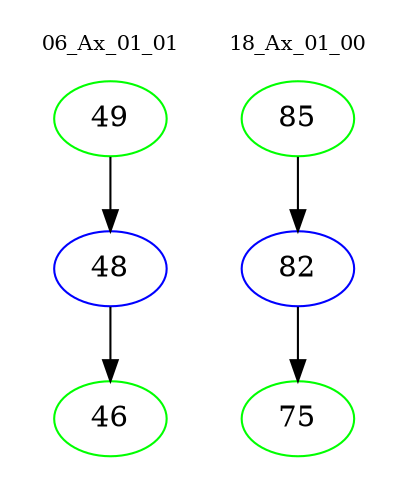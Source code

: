 digraph{
subgraph cluster_0 {
color = white
label = "06_Ax_01_01";
fontsize=10;
T0_49 [label="49", color="green"]
T0_49 -> T0_48 [color="black"]
T0_48 [label="48", color="blue"]
T0_48 -> T0_46 [color="black"]
T0_46 [label="46", color="green"]
}
subgraph cluster_1 {
color = white
label = "18_Ax_01_00";
fontsize=10;
T1_85 [label="85", color="green"]
T1_85 -> T1_82 [color="black"]
T1_82 [label="82", color="blue"]
T1_82 -> T1_75 [color="black"]
T1_75 [label="75", color="green"]
}
}
